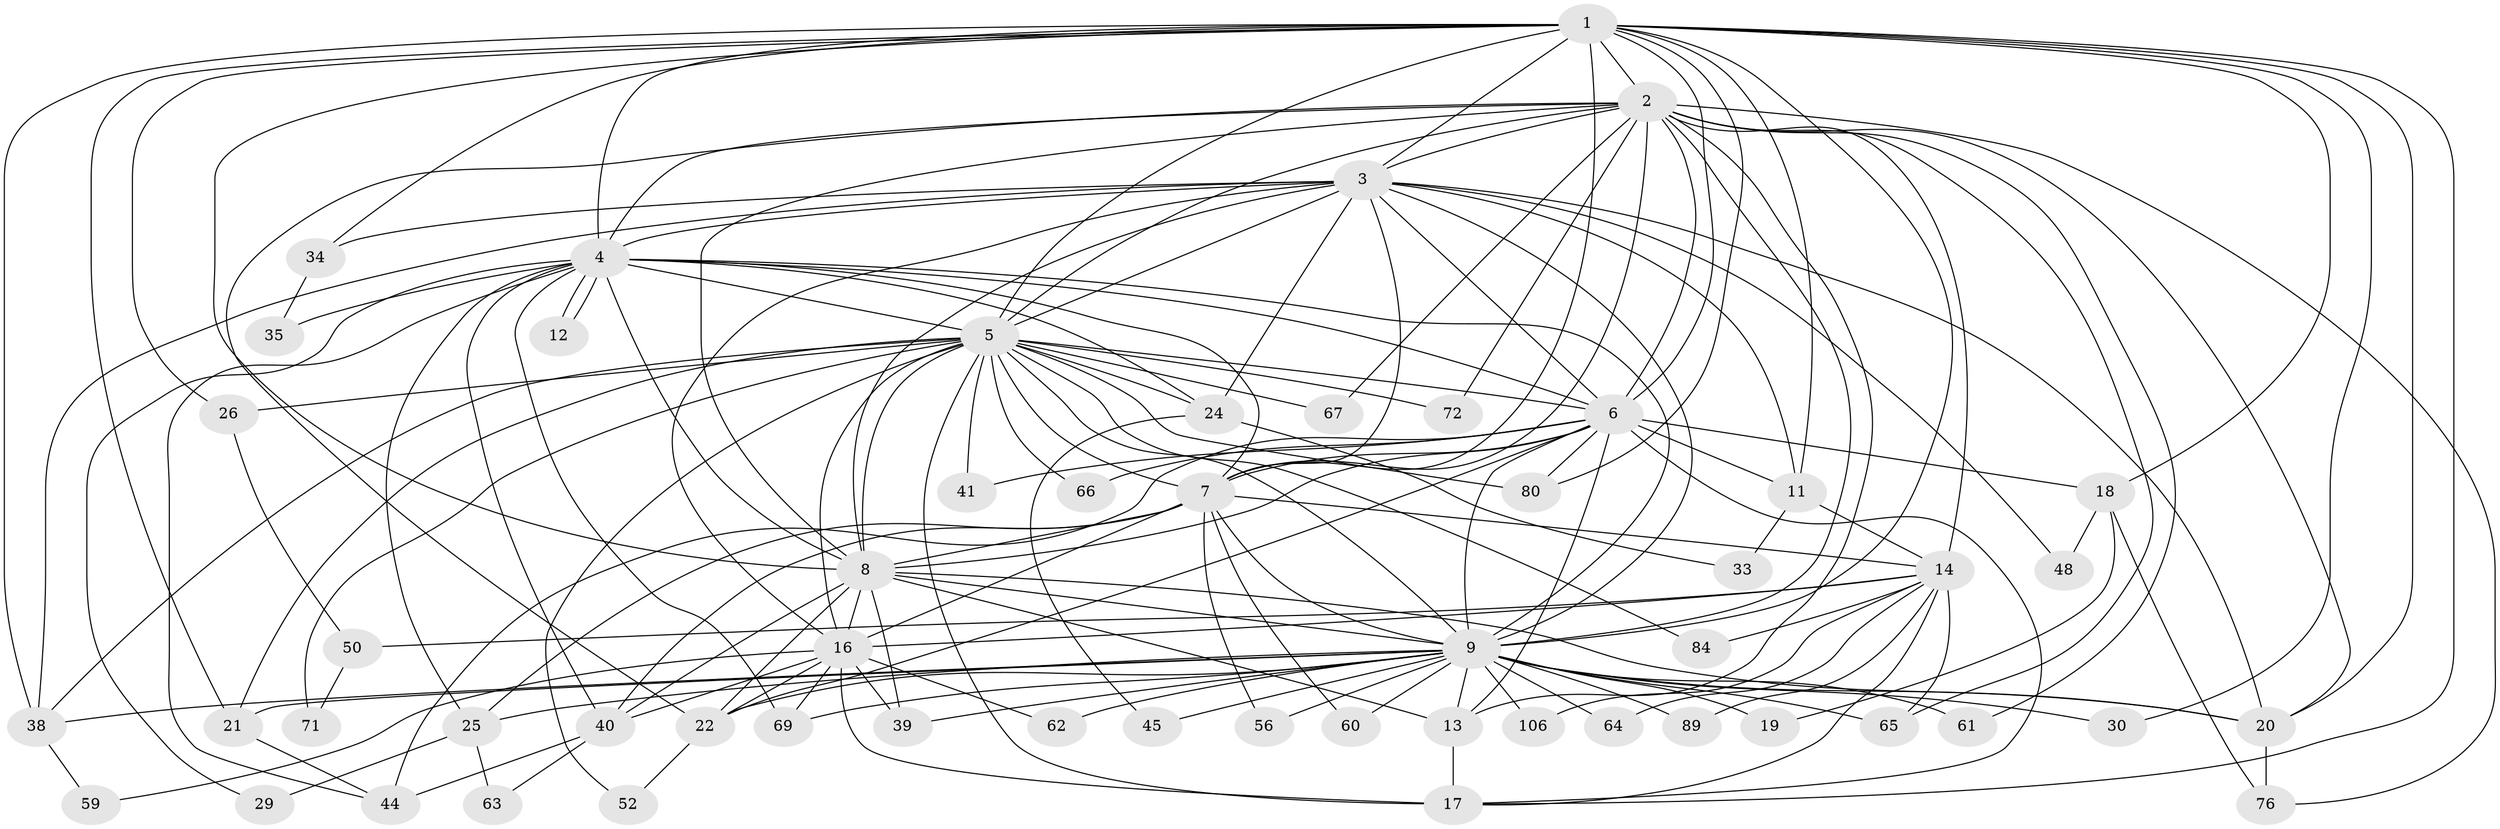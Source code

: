 // original degree distribution, {23: 0.009009009009009009, 19: 0.036036036036036036, 18: 0.009009009009009009, 25: 0.018018018018018018, 17: 0.009009009009009009, 26: 0.009009009009009009, 5: 0.05405405405405406, 2: 0.5495495495495496, 11: 0.009009009009009009, 12: 0.009009009009009009, 6: 0.009009009009009009, 7: 0.009009009009009009, 4: 0.05405405405405406, 3: 0.21621621621621623}
// Generated by graph-tools (version 1.1) at 2025/13/03/09/25 04:13:57]
// undirected, 55 vertices, 159 edges
graph export_dot {
graph [start="1"]
  node [color=gray90,style=filled];
  1 [super="+42"];
  2 [super="+31+58"];
  3 [super="+82+43+102+85+32"];
  4 [super="+91+95+105+55+53"];
  5;
  6 [super="+15+27"];
  7;
  8 [super="+54+47"];
  9 [super="+10"];
  11;
  12;
  13;
  14 [super="+73+37+36"];
  16 [super="+88+108+96"];
  17 [super="+57+75"];
  18 [super="+87+79"];
  19;
  20 [super="+111+83"];
  21;
  22 [super="+99+23"];
  24;
  25 [super="+28"];
  26;
  29;
  30;
  33;
  34;
  35;
  38 [super="+70"];
  39 [super="+104"];
  40 [super="+51+49"];
  41;
  44 [super="+46"];
  45;
  48;
  50;
  52;
  56;
  59;
  60;
  61;
  62;
  63;
  64 [super="+100"];
  65 [super="+103"];
  66;
  67;
  69 [super="+74"];
  71;
  72;
  76;
  80 [super="+81"];
  84;
  89;
  106;
  1 -- 2;
  1 -- 3 [weight=2];
  1 -- 4 [weight=2];
  1 -- 5;
  1 -- 6;
  1 -- 7;
  1 -- 8 [weight=2];
  1 -- 9 [weight=3];
  1 -- 11;
  1 -- 18;
  1 -- 20;
  1 -- 26;
  1 -- 30;
  1 -- 34;
  1 -- 80;
  1 -- 21;
  1 -- 17;
  1 -- 38;
  2 -- 3;
  2 -- 4 [weight=3];
  2 -- 5;
  2 -- 6;
  2 -- 7;
  2 -- 8 [weight=3];
  2 -- 9 [weight=2];
  2 -- 13;
  2 -- 14 [weight=2];
  2 -- 61;
  2 -- 65;
  2 -- 67;
  2 -- 72;
  2 -- 20;
  2 -- 76;
  2 -- 22;
  3 -- 4 [weight=2];
  3 -- 5;
  3 -- 6;
  3 -- 7 [weight=2];
  3 -- 8;
  3 -- 9 [weight=3];
  3 -- 11;
  3 -- 34;
  3 -- 38;
  3 -- 24;
  3 -- 20 [weight=2];
  3 -- 48;
  3 -- 16;
  4 -- 5;
  4 -- 6;
  4 -- 7;
  4 -- 8;
  4 -- 9 [weight=3];
  4 -- 12;
  4 -- 12;
  4 -- 24;
  4 -- 29;
  4 -- 35;
  4 -- 69;
  4 -- 40;
  4 -- 25;
  4 -- 44;
  5 -- 6;
  5 -- 7;
  5 -- 8;
  5 -- 9 [weight=3];
  5 -- 17 [weight=2];
  5 -- 21;
  5 -- 24;
  5 -- 26;
  5 -- 41;
  5 -- 52;
  5 -- 66;
  5 -- 67;
  5 -- 71;
  5 -- 72;
  5 -- 80;
  5 -- 84;
  5 -- 38;
  5 -- 16;
  6 -- 7;
  6 -- 8;
  6 -- 9 [weight=2];
  6 -- 18 [weight=2];
  6 -- 41;
  6 -- 44;
  6 -- 66;
  6 -- 11;
  6 -- 22;
  6 -- 80;
  6 -- 17;
  6 -- 13;
  7 -- 8 [weight=2];
  7 -- 9 [weight=2];
  7 -- 16;
  7 -- 25;
  7 -- 40;
  7 -- 56;
  7 -- 60;
  7 -- 14;
  8 -- 9 [weight=3];
  8 -- 16;
  8 -- 22;
  8 -- 40;
  8 -- 39;
  8 -- 20 [weight=2];
  8 -- 13;
  9 -- 13;
  9 -- 19;
  9 -- 20;
  9 -- 21;
  9 -- 25;
  9 -- 30;
  9 -- 38;
  9 -- 39;
  9 -- 61;
  9 -- 62;
  9 -- 64 [weight=2];
  9 -- 69;
  9 -- 89;
  9 -- 106;
  9 -- 65;
  9 -- 45;
  9 -- 22;
  9 -- 56;
  9 -- 60;
  11 -- 14;
  11 -- 33;
  13 -- 17;
  14 -- 50;
  14 -- 84;
  14 -- 89;
  14 -- 106;
  14 -- 65;
  14 -- 64;
  14 -- 17;
  14 -- 16;
  16 -- 39;
  16 -- 59;
  16 -- 62;
  16 -- 40;
  16 -- 22;
  16 -- 69;
  16 -- 17;
  18 -- 19;
  18 -- 48;
  18 -- 76;
  20 -- 76;
  21 -- 44;
  22 -- 52;
  24 -- 33;
  24 -- 45;
  25 -- 29;
  25 -- 63;
  26 -- 50;
  34 -- 35;
  38 -- 59;
  40 -- 63;
  40 -- 44;
  50 -- 71;
}
